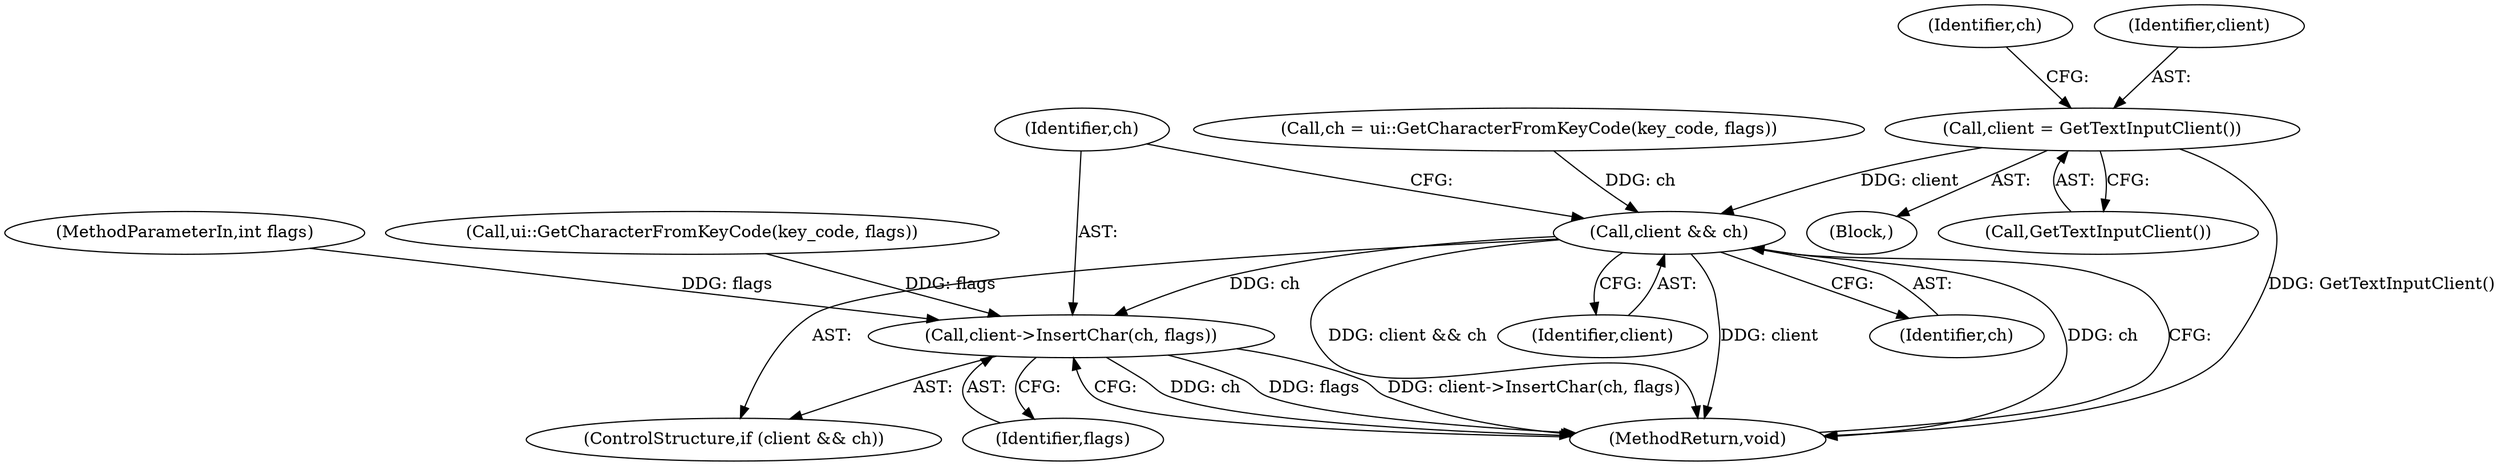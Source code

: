 digraph "0_Chrome_41a7e42ef575c10375f574145e5d023118fbd149@pointer" {
"1000140" [label="(Call,client = GetTextInputClient())"];
"1000150" [label="(Call,client && ch)"];
"1000153" [label="(Call,client->InsertChar(ch, flags))"];
"1000149" [label="(ControlStructure,if (client && ch))"];
"1000144" [label="(Call,ch = ui::GetCharacterFromKeyCode(key_code, flags))"];
"1000153" [label="(Call,client->InsertChar(ch, flags))"];
"1000152" [label="(Identifier,ch)"];
"1000155" [label="(Identifier,flags)"];
"1000154" [label="(Identifier,ch)"];
"1000156" [label="(MethodReturn,void)"];
"1000103" [label="(MethodParameterIn,int flags)"];
"1000146" [label="(Call,ui::GetCharacterFromKeyCode(key_code, flags))"];
"1000142" [label="(Call,GetTextInputClient())"];
"1000140" [label="(Call,client = GetTextInputClient())"];
"1000105" [label="(Block,)"];
"1000150" [label="(Call,client && ch)"];
"1000145" [label="(Identifier,ch)"];
"1000141" [label="(Identifier,client)"];
"1000151" [label="(Identifier,client)"];
"1000140" -> "1000105"  [label="AST: "];
"1000140" -> "1000142"  [label="CFG: "];
"1000141" -> "1000140"  [label="AST: "];
"1000142" -> "1000140"  [label="AST: "];
"1000145" -> "1000140"  [label="CFG: "];
"1000140" -> "1000156"  [label="DDG: GetTextInputClient()"];
"1000140" -> "1000150"  [label="DDG: client"];
"1000150" -> "1000149"  [label="AST: "];
"1000150" -> "1000151"  [label="CFG: "];
"1000150" -> "1000152"  [label="CFG: "];
"1000151" -> "1000150"  [label="AST: "];
"1000152" -> "1000150"  [label="AST: "];
"1000154" -> "1000150"  [label="CFG: "];
"1000156" -> "1000150"  [label="CFG: "];
"1000150" -> "1000156"  [label="DDG: client && ch"];
"1000150" -> "1000156"  [label="DDG: client"];
"1000150" -> "1000156"  [label="DDG: ch"];
"1000144" -> "1000150"  [label="DDG: ch"];
"1000150" -> "1000153"  [label="DDG: ch"];
"1000153" -> "1000149"  [label="AST: "];
"1000153" -> "1000155"  [label="CFG: "];
"1000154" -> "1000153"  [label="AST: "];
"1000155" -> "1000153"  [label="AST: "];
"1000156" -> "1000153"  [label="CFG: "];
"1000153" -> "1000156"  [label="DDG: ch"];
"1000153" -> "1000156"  [label="DDG: flags"];
"1000153" -> "1000156"  [label="DDG: client->InsertChar(ch, flags)"];
"1000146" -> "1000153"  [label="DDG: flags"];
"1000103" -> "1000153"  [label="DDG: flags"];
}

